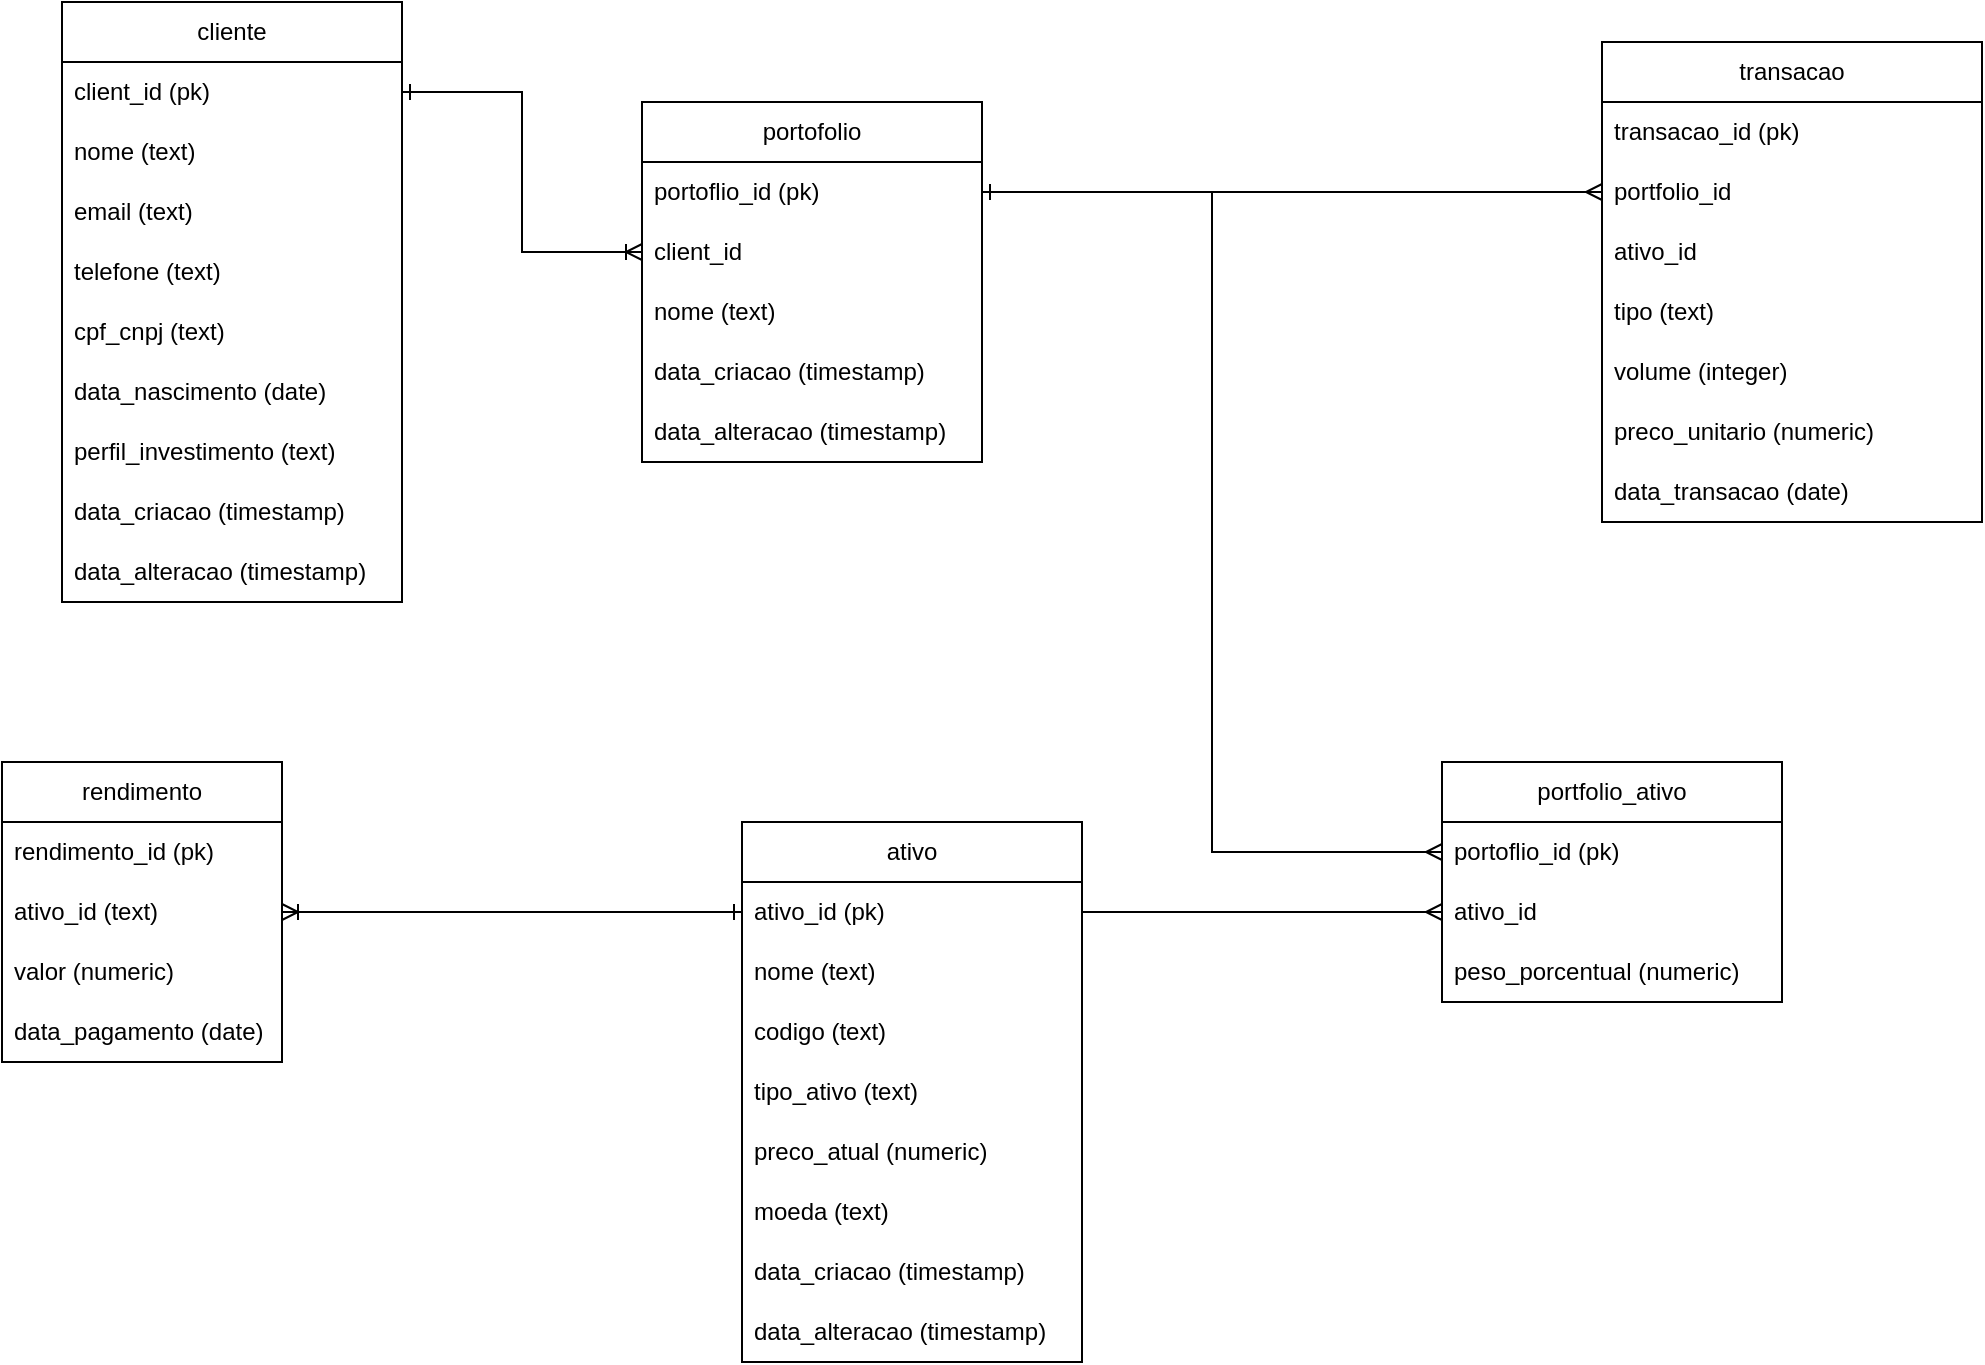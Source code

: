 <mxfile version="28.0.6" pages="4">
  <diagram name="Cenario 2" id="uk4uiT_LzMpk_ARk5PiJ">
    <mxGraphModel dx="1426" dy="777" grid="1" gridSize="10" guides="1" tooltips="1" connect="1" arrows="1" fold="1" page="1" pageScale="1" pageWidth="1169" pageHeight="827" math="0" shadow="0">
      <root>
        <mxCell id="CbLyd1rWi4z5yvEcUxCL-0" />
        <mxCell id="CbLyd1rWi4z5yvEcUxCL-1" parent="CbLyd1rWi4z5yvEcUxCL-0" />
        <mxCell id="R6aP7fGyWdEv9-0RN7Mx-10" value="cliente" style="swimlane;fontStyle=0;childLayout=stackLayout;horizontal=1;startSize=30;horizontalStack=0;resizeParent=1;resizeParentMax=0;resizeLast=0;collapsible=1;marginBottom=0;whiteSpace=wrap;html=1;" parent="CbLyd1rWi4z5yvEcUxCL-1" vertex="1">
          <mxGeometry x="80" y="30" width="170" height="300" as="geometry">
            <mxRectangle x="170" y="230" width="90" height="30" as="alternateBounds" />
          </mxGeometry>
        </mxCell>
        <mxCell id="R6aP7fGyWdEv9-0RN7Mx-11" value="client_id (pk)" style="text;strokeColor=none;fillColor=none;align=left;verticalAlign=middle;spacingLeft=4;spacingRight=4;overflow=hidden;points=[[0,0.5],[1,0.5]];portConstraint=eastwest;rotatable=0;whiteSpace=wrap;html=1;" parent="R6aP7fGyWdEv9-0RN7Mx-10" vertex="1">
          <mxGeometry y="30" width="170" height="30" as="geometry" />
        </mxCell>
        <mxCell id="R6aP7fGyWdEv9-0RN7Mx-12" value="nome (text)" style="text;strokeColor=none;fillColor=none;align=left;verticalAlign=middle;spacingLeft=4;spacingRight=4;overflow=hidden;points=[[0,0.5],[1,0.5]];portConstraint=eastwest;rotatable=0;whiteSpace=wrap;html=1;" parent="R6aP7fGyWdEv9-0RN7Mx-10" vertex="1">
          <mxGeometry y="60" width="170" height="30" as="geometry" />
        </mxCell>
        <mxCell id="R6aP7fGyWdEv9-0RN7Mx-16" value="email (text)" style="text;strokeColor=none;fillColor=none;align=left;verticalAlign=middle;spacingLeft=4;spacingRight=4;overflow=hidden;points=[[0,0.5],[1,0.5]];portConstraint=eastwest;rotatable=0;whiteSpace=wrap;html=1;" parent="R6aP7fGyWdEv9-0RN7Mx-10" vertex="1">
          <mxGeometry y="90" width="170" height="30" as="geometry" />
        </mxCell>
        <mxCell id="R6aP7fGyWdEv9-0RN7Mx-17" value="telefone (text)" style="text;strokeColor=none;fillColor=none;align=left;verticalAlign=middle;spacingLeft=4;spacingRight=4;overflow=hidden;points=[[0,0.5],[1,0.5]];portConstraint=eastwest;rotatable=0;whiteSpace=wrap;html=1;" parent="R6aP7fGyWdEv9-0RN7Mx-10" vertex="1">
          <mxGeometry y="120" width="170" height="30" as="geometry" />
        </mxCell>
        <mxCell id="R6aP7fGyWdEv9-0RN7Mx-58" value="cpf_cnpj (text)" style="text;strokeColor=none;fillColor=none;align=left;verticalAlign=middle;spacingLeft=4;spacingRight=4;overflow=hidden;points=[[0,0.5],[1,0.5]];portConstraint=eastwest;rotatable=0;whiteSpace=wrap;html=1;" parent="R6aP7fGyWdEv9-0RN7Mx-10" vertex="1">
          <mxGeometry y="150" width="170" height="30" as="geometry" />
        </mxCell>
        <mxCell id="Xie5Np_hgtSFlqNsRouF-0" value="data_nascimento (date)" style="text;strokeColor=none;fillColor=none;align=left;verticalAlign=middle;spacingLeft=4;spacingRight=4;overflow=hidden;points=[[0,0.5],[1,0.5]];portConstraint=eastwest;rotatable=0;whiteSpace=wrap;html=1;" parent="R6aP7fGyWdEv9-0RN7Mx-10" vertex="1">
          <mxGeometry y="180" width="170" height="30" as="geometry" />
        </mxCell>
        <mxCell id="Xie5Np_hgtSFlqNsRouF-1" value="perfil_investimento (text)" style="text;strokeColor=none;fillColor=none;align=left;verticalAlign=middle;spacingLeft=4;spacingRight=4;overflow=hidden;points=[[0,0.5],[1,0.5]];portConstraint=eastwest;rotatable=0;whiteSpace=wrap;html=1;" parent="R6aP7fGyWdEv9-0RN7Mx-10" vertex="1">
          <mxGeometry y="210" width="170" height="30" as="geometry" />
        </mxCell>
        <mxCell id="R6aP7fGyWdEv9-0RN7Mx-13" value="data_criacao (timestamp)" style="text;strokeColor=none;fillColor=none;align=left;verticalAlign=middle;spacingLeft=4;spacingRight=4;overflow=hidden;points=[[0,0.5],[1,0.5]];portConstraint=eastwest;rotatable=0;whiteSpace=wrap;html=1;" parent="R6aP7fGyWdEv9-0RN7Mx-10" vertex="1">
          <mxGeometry y="240" width="170" height="30" as="geometry" />
        </mxCell>
        <mxCell id="R6aP7fGyWdEv9-0RN7Mx-59" value="data_alteracao (timestamp)" style="text;strokeColor=none;fillColor=none;align=left;verticalAlign=middle;spacingLeft=4;spacingRight=4;overflow=hidden;points=[[0,0.5],[1,0.5]];portConstraint=eastwest;rotatable=0;whiteSpace=wrap;html=1;" parent="R6aP7fGyWdEv9-0RN7Mx-10" vertex="1">
          <mxGeometry y="270" width="170" height="30" as="geometry" />
        </mxCell>
        <mxCell id="R6aP7fGyWdEv9-0RN7Mx-27" value="ativo" style="swimlane;fontStyle=0;childLayout=stackLayout;horizontal=1;startSize=30;horizontalStack=0;resizeParent=1;resizeParentMax=0;resizeLast=0;collapsible=1;marginBottom=0;whiteSpace=wrap;html=1;" parent="CbLyd1rWi4z5yvEcUxCL-1" vertex="1">
          <mxGeometry x="420" y="440" width="170" height="270" as="geometry">
            <mxRectangle x="170" y="230" width="90" height="30" as="alternateBounds" />
          </mxGeometry>
        </mxCell>
        <mxCell id="R6aP7fGyWdEv9-0RN7Mx-28" value="ativo_id (pk)" style="text;strokeColor=none;fillColor=none;align=left;verticalAlign=middle;spacingLeft=4;spacingRight=4;overflow=hidden;points=[[0,0.5],[1,0.5]];portConstraint=eastwest;rotatable=0;whiteSpace=wrap;html=1;" parent="R6aP7fGyWdEv9-0RN7Mx-27" vertex="1">
          <mxGeometry y="30" width="170" height="30" as="geometry" />
        </mxCell>
        <mxCell id="R6aP7fGyWdEv9-0RN7Mx-29" value="nome (text)" style="text;strokeColor=none;fillColor=none;align=left;verticalAlign=middle;spacingLeft=4;spacingRight=4;overflow=hidden;points=[[0,0.5],[1,0.5]];portConstraint=eastwest;rotatable=0;whiteSpace=wrap;html=1;" parent="R6aP7fGyWdEv9-0RN7Mx-27" vertex="1">
          <mxGeometry y="60" width="170" height="30" as="geometry" />
        </mxCell>
        <mxCell id="Xie5Np_hgtSFlqNsRouF-2" value="codigo (text)" style="text;strokeColor=none;fillColor=none;align=left;verticalAlign=middle;spacingLeft=4;spacingRight=4;overflow=hidden;points=[[0,0.5],[1,0.5]];portConstraint=eastwest;rotatable=0;whiteSpace=wrap;html=1;" parent="R6aP7fGyWdEv9-0RN7Mx-27" vertex="1">
          <mxGeometry y="90" width="170" height="30" as="geometry" />
        </mxCell>
        <mxCell id="R6aP7fGyWdEv9-0RN7Mx-30" value="tipo_ativo (text)" style="text;strokeColor=none;fillColor=none;align=left;verticalAlign=middle;spacingLeft=4;spacingRight=4;overflow=hidden;points=[[0,0.5],[1,0.5]];portConstraint=eastwest;rotatable=0;whiteSpace=wrap;html=1;" parent="R6aP7fGyWdEv9-0RN7Mx-27" vertex="1">
          <mxGeometry y="120" width="170" height="30" as="geometry" />
        </mxCell>
        <mxCell id="R6aP7fGyWdEv9-0RN7Mx-31" value="preco_atual (numeric)" style="text;strokeColor=none;fillColor=none;align=left;verticalAlign=middle;spacingLeft=4;spacingRight=4;overflow=hidden;points=[[0,0.5],[1,0.5]];portConstraint=eastwest;rotatable=0;whiteSpace=wrap;html=1;" parent="R6aP7fGyWdEv9-0RN7Mx-27" vertex="1">
          <mxGeometry y="150" width="170" height="30" as="geometry" />
        </mxCell>
        <mxCell id="Xie5Np_hgtSFlqNsRouF-3" value="moeda (text)" style="text;strokeColor=none;fillColor=none;align=left;verticalAlign=middle;spacingLeft=4;spacingRight=4;overflow=hidden;points=[[0,0.5],[1,0.5]];portConstraint=eastwest;rotatable=0;whiteSpace=wrap;html=1;" parent="R6aP7fGyWdEv9-0RN7Mx-27" vertex="1">
          <mxGeometry y="180" width="170" height="30" as="geometry" />
        </mxCell>
        <mxCell id="R6aP7fGyWdEv9-0RN7Mx-60" value="data_criacao (timestamp)" style="text;strokeColor=none;fillColor=none;align=left;verticalAlign=middle;spacingLeft=4;spacingRight=4;overflow=hidden;points=[[0,0.5],[1,0.5]];portConstraint=eastwest;rotatable=0;whiteSpace=wrap;html=1;" parent="R6aP7fGyWdEv9-0RN7Mx-27" vertex="1">
          <mxGeometry y="210" width="170" height="30" as="geometry" />
        </mxCell>
        <mxCell id="R6aP7fGyWdEv9-0RN7Mx-61" value="data_alteracao (timestamp)" style="text;strokeColor=none;fillColor=none;align=left;verticalAlign=middle;spacingLeft=4;spacingRight=4;overflow=hidden;points=[[0,0.5],[1,0.5]];portConstraint=eastwest;rotatable=0;whiteSpace=wrap;html=1;" parent="R6aP7fGyWdEv9-0RN7Mx-27" vertex="1">
          <mxGeometry y="240" width="170" height="30" as="geometry" />
        </mxCell>
        <mxCell id="R6aP7fGyWdEv9-0RN7Mx-45" value="rendimento" style="swimlane;fontStyle=0;childLayout=stackLayout;horizontal=1;startSize=30;horizontalStack=0;resizeParent=1;resizeParentMax=0;resizeLast=0;collapsible=1;marginBottom=0;whiteSpace=wrap;html=1;" parent="CbLyd1rWi4z5yvEcUxCL-1" vertex="1">
          <mxGeometry x="50" y="410" width="140" height="150" as="geometry">
            <mxRectangle x="170" y="230" width="90" height="30" as="alternateBounds" />
          </mxGeometry>
        </mxCell>
        <mxCell id="R6aP7fGyWdEv9-0RN7Mx-46" value="rendimento_id (pk)" style="text;strokeColor=none;fillColor=none;align=left;verticalAlign=middle;spacingLeft=4;spacingRight=4;overflow=hidden;points=[[0,0.5],[1,0.5]];portConstraint=eastwest;rotatable=0;whiteSpace=wrap;html=1;" parent="R6aP7fGyWdEv9-0RN7Mx-45" vertex="1">
          <mxGeometry y="30" width="140" height="30" as="geometry" />
        </mxCell>
        <mxCell id="R6aP7fGyWdEv9-0RN7Mx-47" value="ativo_id (text)" style="text;strokeColor=none;fillColor=none;align=left;verticalAlign=middle;spacingLeft=4;spacingRight=4;overflow=hidden;points=[[0,0.5],[1,0.5]];portConstraint=eastwest;rotatable=0;whiteSpace=wrap;html=1;" parent="R6aP7fGyWdEv9-0RN7Mx-45" vertex="1">
          <mxGeometry y="60" width="140" height="30" as="geometry" />
        </mxCell>
        <mxCell id="R6aP7fGyWdEv9-0RN7Mx-48" value="valor (numeric)" style="text;strokeColor=none;fillColor=none;align=left;verticalAlign=middle;spacingLeft=4;spacingRight=4;overflow=hidden;points=[[0,0.5],[1,0.5]];portConstraint=eastwest;rotatable=0;whiteSpace=wrap;html=1;" parent="R6aP7fGyWdEv9-0RN7Mx-45" vertex="1">
          <mxGeometry y="90" width="140" height="30" as="geometry" />
        </mxCell>
        <mxCell id="R6aP7fGyWdEv9-0RN7Mx-65" value="data_pagamento (date)" style="text;strokeColor=none;fillColor=none;align=left;verticalAlign=middle;spacingLeft=4;spacingRight=4;overflow=hidden;points=[[0,0.5],[1,0.5]];portConstraint=eastwest;rotatable=0;whiteSpace=wrap;html=1;" parent="R6aP7fGyWdEv9-0RN7Mx-45" vertex="1">
          <mxGeometry y="120" width="140" height="30" as="geometry" />
        </mxCell>
        <mxCell id="R6aP7fGyWdEv9-0RN7Mx-66" value="portofolio" style="swimlane;fontStyle=0;childLayout=stackLayout;horizontal=1;startSize=30;horizontalStack=0;resizeParent=1;resizeParentMax=0;resizeLast=0;collapsible=1;marginBottom=0;whiteSpace=wrap;html=1;" parent="CbLyd1rWi4z5yvEcUxCL-1" vertex="1">
          <mxGeometry x="370" y="80" width="170" height="180" as="geometry">
            <mxRectangle x="170" y="230" width="90" height="30" as="alternateBounds" />
          </mxGeometry>
        </mxCell>
        <mxCell id="R6aP7fGyWdEv9-0RN7Mx-67" value="portoflio_id (pk)" style="text;strokeColor=none;fillColor=none;align=left;verticalAlign=middle;spacingLeft=4;spacingRight=4;overflow=hidden;points=[[0,0.5],[1,0.5]];portConstraint=eastwest;rotatable=0;whiteSpace=wrap;html=1;" parent="R6aP7fGyWdEv9-0RN7Mx-66" vertex="1">
          <mxGeometry y="30" width="170" height="30" as="geometry" />
        </mxCell>
        <mxCell id="R6aP7fGyWdEv9-0RN7Mx-68" value="client_id" style="text;strokeColor=none;fillColor=none;align=left;verticalAlign=middle;spacingLeft=4;spacingRight=4;overflow=hidden;points=[[0,0.5],[1,0.5]];portConstraint=eastwest;rotatable=0;whiteSpace=wrap;html=1;" parent="R6aP7fGyWdEv9-0RN7Mx-66" vertex="1">
          <mxGeometry y="60" width="170" height="30" as="geometry" />
        </mxCell>
        <mxCell id="R6aP7fGyWdEv9-0RN7Mx-69" value="nome (text)" style="text;strokeColor=none;fillColor=none;align=left;verticalAlign=middle;spacingLeft=4;spacingRight=4;overflow=hidden;points=[[0,0.5],[1,0.5]];portConstraint=eastwest;rotatable=0;whiteSpace=wrap;html=1;" parent="R6aP7fGyWdEv9-0RN7Mx-66" vertex="1">
          <mxGeometry y="90" width="170" height="30" as="geometry" />
        </mxCell>
        <mxCell id="R6aP7fGyWdEv9-0RN7Mx-71" value="data_criacao (timestamp)" style="text;strokeColor=none;fillColor=none;align=left;verticalAlign=middle;spacingLeft=4;spacingRight=4;overflow=hidden;points=[[0,0.5],[1,0.5]];portConstraint=eastwest;rotatable=0;whiteSpace=wrap;html=1;" parent="R6aP7fGyWdEv9-0RN7Mx-66" vertex="1">
          <mxGeometry y="120" width="170" height="30" as="geometry" />
        </mxCell>
        <mxCell id="Xie5Np_hgtSFlqNsRouF-4" value="data_alteracao (timestamp)" style="text;strokeColor=none;fillColor=none;align=left;verticalAlign=middle;spacingLeft=4;spacingRight=4;overflow=hidden;points=[[0,0.5],[1,0.5]];portConstraint=eastwest;rotatable=0;whiteSpace=wrap;html=1;" parent="R6aP7fGyWdEv9-0RN7Mx-66" vertex="1">
          <mxGeometry y="150" width="170" height="30" as="geometry" />
        </mxCell>
        <mxCell id="Xie5Np_hgtSFlqNsRouF-8" value="transacao" style="swimlane;fontStyle=0;childLayout=stackLayout;horizontal=1;startSize=30;horizontalStack=0;resizeParent=1;resizeParentMax=0;resizeLast=0;collapsible=1;marginBottom=0;whiteSpace=wrap;html=1;" parent="CbLyd1rWi4z5yvEcUxCL-1" vertex="1">
          <mxGeometry x="850" y="50" width="190" height="240" as="geometry">
            <mxRectangle x="170" y="230" width="90" height="30" as="alternateBounds" />
          </mxGeometry>
        </mxCell>
        <mxCell id="Xie5Np_hgtSFlqNsRouF-9" value="transacao_id (pk)" style="text;strokeColor=none;fillColor=none;align=left;verticalAlign=middle;spacingLeft=4;spacingRight=4;overflow=hidden;points=[[0,0.5],[1,0.5]];portConstraint=eastwest;rotatable=0;whiteSpace=wrap;html=1;" parent="Xie5Np_hgtSFlqNsRouF-8" vertex="1">
          <mxGeometry y="30" width="190" height="30" as="geometry" />
        </mxCell>
        <mxCell id="Xie5Np_hgtSFlqNsRouF-10" value="portfolio_id" style="text;strokeColor=none;fillColor=none;align=left;verticalAlign=middle;spacingLeft=4;spacingRight=4;overflow=hidden;points=[[0,0.5],[1,0.5]];portConstraint=eastwest;rotatable=0;whiteSpace=wrap;html=1;" parent="Xie5Np_hgtSFlqNsRouF-8" vertex="1">
          <mxGeometry y="60" width="190" height="30" as="geometry" />
        </mxCell>
        <mxCell id="Xie5Np_hgtSFlqNsRouF-11" value="ativo_id" style="text;strokeColor=none;fillColor=none;align=left;verticalAlign=middle;spacingLeft=4;spacingRight=4;overflow=hidden;points=[[0,0.5],[1,0.5]];portConstraint=eastwest;rotatable=0;whiteSpace=wrap;html=1;" parent="Xie5Np_hgtSFlqNsRouF-8" vertex="1">
          <mxGeometry y="90" width="190" height="30" as="geometry" />
        </mxCell>
        <mxCell id="Xie5Np_hgtSFlqNsRouF-16" value="tipo (text)" style="text;strokeColor=none;fillColor=none;align=left;verticalAlign=middle;spacingLeft=4;spacingRight=4;overflow=hidden;points=[[0,0.5],[1,0.5]];portConstraint=eastwest;rotatable=0;whiteSpace=wrap;html=1;" parent="Xie5Np_hgtSFlqNsRouF-8" vertex="1">
          <mxGeometry y="120" width="190" height="30" as="geometry" />
        </mxCell>
        <mxCell id="Xie5Np_hgtSFlqNsRouF-17" value="volume (integer)" style="text;strokeColor=none;fillColor=none;align=left;verticalAlign=middle;spacingLeft=4;spacingRight=4;overflow=hidden;points=[[0,0.5],[1,0.5]];portConstraint=eastwest;rotatable=0;whiteSpace=wrap;html=1;" parent="Xie5Np_hgtSFlqNsRouF-8" vertex="1">
          <mxGeometry y="150" width="190" height="30" as="geometry" />
        </mxCell>
        <mxCell id="Xie5Np_hgtSFlqNsRouF-12" value="preco_unitario (numeric)" style="text;strokeColor=none;fillColor=none;align=left;verticalAlign=middle;spacingLeft=4;spacingRight=4;overflow=hidden;points=[[0,0.5],[1,0.5]];portConstraint=eastwest;rotatable=0;whiteSpace=wrap;html=1;" parent="Xie5Np_hgtSFlqNsRouF-8" vertex="1">
          <mxGeometry y="180" width="190" height="30" as="geometry" />
        </mxCell>
        <mxCell id="Xie5Np_hgtSFlqNsRouF-18" value="data_transacao (date)" style="text;strokeColor=none;fillColor=none;align=left;verticalAlign=middle;spacingLeft=4;spacingRight=4;overflow=hidden;points=[[0,0.5],[1,0.5]];portConstraint=eastwest;rotatable=0;whiteSpace=wrap;html=1;" parent="Xie5Np_hgtSFlqNsRouF-8" vertex="1">
          <mxGeometry y="210" width="190" height="30" as="geometry" />
        </mxCell>
        <mxCell id="Xie5Np_hgtSFlqNsRouF-15" style="edgeStyle=orthogonalEdgeStyle;rounded=0;orthogonalLoop=1;jettySize=auto;html=1;entryX=1;entryY=0.5;entryDx=0;entryDy=0;endArrow=ERoneToMany;endFill=0;startArrow=ERone;startFill=0;" parent="CbLyd1rWi4z5yvEcUxCL-1" source="R6aP7fGyWdEv9-0RN7Mx-28" target="R6aP7fGyWdEv9-0RN7Mx-47" edge="1">
          <mxGeometry relative="1" as="geometry" />
        </mxCell>
        <mxCell id="Xie5Np_hgtSFlqNsRouF-19" value="portfolio_ativo" style="swimlane;fontStyle=0;childLayout=stackLayout;horizontal=1;startSize=30;horizontalStack=0;resizeParent=1;resizeParentMax=0;resizeLast=0;collapsible=1;marginBottom=0;whiteSpace=wrap;html=1;" parent="CbLyd1rWi4z5yvEcUxCL-1" vertex="1">
          <mxGeometry x="770" y="410" width="170" height="120" as="geometry">
            <mxRectangle x="170" y="230" width="90" height="30" as="alternateBounds" />
          </mxGeometry>
        </mxCell>
        <mxCell id="Xie5Np_hgtSFlqNsRouF-20" value="portoflio_id (pk)" style="text;strokeColor=none;fillColor=none;align=left;verticalAlign=middle;spacingLeft=4;spacingRight=4;overflow=hidden;points=[[0,0.5],[1,0.5]];portConstraint=eastwest;rotatable=0;whiteSpace=wrap;html=1;" parent="Xie5Np_hgtSFlqNsRouF-19" vertex="1">
          <mxGeometry y="30" width="170" height="30" as="geometry" />
        </mxCell>
        <mxCell id="Xie5Np_hgtSFlqNsRouF-21" value="ativo_id" style="text;strokeColor=none;fillColor=none;align=left;verticalAlign=middle;spacingLeft=4;spacingRight=4;overflow=hidden;points=[[0,0.5],[1,0.5]];portConstraint=eastwest;rotatable=0;whiteSpace=wrap;html=1;" parent="Xie5Np_hgtSFlqNsRouF-19" vertex="1">
          <mxGeometry y="60" width="170" height="30" as="geometry" />
        </mxCell>
        <mxCell id="Xie5Np_hgtSFlqNsRouF-22" value="peso_porcentual (numeric)" style="text;strokeColor=none;fillColor=none;align=left;verticalAlign=middle;spacingLeft=4;spacingRight=4;overflow=hidden;points=[[0,0.5],[1,0.5]];portConstraint=eastwest;rotatable=0;whiteSpace=wrap;html=1;" parent="Xie5Np_hgtSFlqNsRouF-19" vertex="1">
          <mxGeometry y="90" width="170" height="30" as="geometry" />
        </mxCell>
        <mxCell id="Xie5Np_hgtSFlqNsRouF-25" style="edgeStyle=orthogonalEdgeStyle;rounded=0;orthogonalLoop=1;jettySize=auto;html=1;endArrow=ERmany;endFill=0;" parent="CbLyd1rWi4z5yvEcUxCL-1" source="R6aP7fGyWdEv9-0RN7Mx-67" target="Xie5Np_hgtSFlqNsRouF-10" edge="1">
          <mxGeometry relative="1" as="geometry" />
        </mxCell>
        <mxCell id="Xie5Np_hgtSFlqNsRouF-26" style="edgeStyle=orthogonalEdgeStyle;rounded=0;orthogonalLoop=1;jettySize=auto;html=1;entryX=0;entryY=0.5;entryDx=0;entryDy=0;startArrow=ERone;startFill=0;endArrow=ERmany;endFill=0;" parent="CbLyd1rWi4z5yvEcUxCL-1" source="R6aP7fGyWdEv9-0RN7Mx-67" target="Xie5Np_hgtSFlqNsRouF-20" edge="1">
          <mxGeometry relative="1" as="geometry" />
        </mxCell>
        <mxCell id="Xie5Np_hgtSFlqNsRouF-28" style="edgeStyle=orthogonalEdgeStyle;rounded=0;orthogonalLoop=1;jettySize=auto;html=1;entryX=0;entryY=0.5;entryDx=0;entryDy=0;startArrow=baseDash;startFill=0;endArrow=ERmany;endFill=0;" parent="CbLyd1rWi4z5yvEcUxCL-1" source="R6aP7fGyWdEv9-0RN7Mx-28" target="Xie5Np_hgtSFlqNsRouF-21" edge="1">
          <mxGeometry relative="1" as="geometry" />
        </mxCell>
        <mxCell id="BNMWMXsvRrBKgG0_NVC1-0" style="edgeStyle=orthogonalEdgeStyle;rounded=0;orthogonalLoop=1;jettySize=auto;html=1;exitX=1;exitY=0.5;exitDx=0;exitDy=0;entryX=0;entryY=0.5;entryDx=0;entryDy=0;endArrow=ERoneToMany;endFill=0;startArrow=ERone;startFill=0;" edge="1" parent="CbLyd1rWi4z5yvEcUxCL-1" source="R6aP7fGyWdEv9-0RN7Mx-11" target="R6aP7fGyWdEv9-0RN7Mx-68">
          <mxGeometry relative="1" as="geometry" />
        </mxCell>
      </root>
    </mxGraphModel>
  </diagram>
  <diagram name="Cenario 3" id="fU1dMyKlU-1e834-uAyG">
    <mxGraphModel dx="1042" dy="562" grid="1" gridSize="10" guides="1" tooltips="1" connect="1" arrows="1" fold="1" page="1" pageScale="1" pageWidth="1169" pageHeight="827" math="0" shadow="0">
      <root>
        <mxCell id="sUtl3VvWh84pC0xw89lq-0" />
        <mxCell id="sUtl3VvWh84pC0xw89lq-1" parent="sUtl3VvWh84pC0xw89lq-0" />
        <mxCell id="sUtl3VvWh84pC0xw89lq-2" value="dim_produtos" style="swimlane;fontStyle=0;childLayout=stackLayout;horizontal=1;startSize=30;horizontalStack=0;resizeParent=1;resizeParentMax=0;resizeLast=0;collapsible=1;marginBottom=0;whiteSpace=wrap;html=1;" parent="sUtl3VvWh84pC0xw89lq-1" vertex="1">
          <mxGeometry x="80" y="30" width="170" height="240" as="geometry">
            <mxRectangle x="170" y="230" width="90" height="30" as="alternateBounds" />
          </mxGeometry>
        </mxCell>
        <mxCell id="sUtl3VvWh84pC0xw89lq-3" value="id_produto (pk)" style="text;strokeColor=none;fillColor=none;align=left;verticalAlign=middle;spacingLeft=4;spacingRight=4;overflow=hidden;points=[[0,0.5],[1,0.5]];portConstraint=eastwest;rotatable=0;whiteSpace=wrap;html=1;" parent="sUtl3VvWh84pC0xw89lq-2" vertex="1">
          <mxGeometry y="30" width="170" height="30" as="geometry" />
        </mxCell>
        <mxCell id="sUtl3VvWh84pC0xw89lq-4" value="nome (text)" style="text;strokeColor=none;fillColor=none;align=left;verticalAlign=middle;spacingLeft=4;spacingRight=4;overflow=hidden;points=[[0,0.5],[1,0.5]];portConstraint=eastwest;rotatable=0;whiteSpace=wrap;html=1;" parent="sUtl3VvWh84pC0xw89lq-2" vertex="1">
          <mxGeometry y="60" width="170" height="30" as="geometry" />
        </mxCell>
        <mxCell id="sUtl3VvWh84pC0xw89lq-5" value="categoria (text)" style="text;strokeColor=none;fillColor=none;align=left;verticalAlign=middle;spacingLeft=4;spacingRight=4;overflow=hidden;points=[[0,0.5],[1,0.5]];portConstraint=eastwest;rotatable=0;whiteSpace=wrap;html=1;" parent="sUtl3VvWh84pC0xw89lq-2" vertex="1">
          <mxGeometry y="90" width="170" height="30" as="geometry" />
        </mxCell>
        <mxCell id="sUtl3VvWh84pC0xw89lq-6" value="preco_unitario (numeric)" style="text;strokeColor=none;fillColor=none;align=left;verticalAlign=middle;spacingLeft=4;spacingRight=4;overflow=hidden;points=[[0,0.5],[1,0.5]];portConstraint=eastwest;rotatable=0;whiteSpace=wrap;html=1;" parent="sUtl3VvWh84pC0xw89lq-2" vertex="1">
          <mxGeometry y="120" width="170" height="30" as="geometry" />
        </mxCell>
        <mxCell id="sUtl3VvWh84pC0xw89lq-7" value="estoque (integer)" style="text;strokeColor=none;fillColor=none;align=left;verticalAlign=middle;spacingLeft=4;spacingRight=4;overflow=hidden;points=[[0,0.5],[1,0.5]];portConstraint=eastwest;rotatable=0;whiteSpace=wrap;html=1;" parent="sUtl3VvWh84pC0xw89lq-2" vertex="1">
          <mxGeometry y="150" width="170" height="30" as="geometry" />
        </mxCell>
        <mxCell id="sUtl3VvWh84pC0xw89lq-8" value="data_criacao (timestamp)" style="text;strokeColor=none;fillColor=none;align=left;verticalAlign=middle;spacingLeft=4;spacingRight=4;overflow=hidden;points=[[0,0.5],[1,0.5]];portConstraint=eastwest;rotatable=0;whiteSpace=wrap;html=1;" parent="sUtl3VvWh84pC0xw89lq-2" vertex="1">
          <mxGeometry y="180" width="170" height="30" as="geometry" />
        </mxCell>
        <mxCell id="sUtl3VvWh84pC0xw89lq-9" value="data_alteracao (timestamp)" style="text;strokeColor=none;fillColor=none;align=left;verticalAlign=middle;spacingLeft=4;spacingRight=4;overflow=hidden;points=[[0,0.5],[1,0.5]];portConstraint=eastwest;rotatable=0;whiteSpace=wrap;html=1;" parent="sUtl3VvWh84pC0xw89lq-2" vertex="1">
          <mxGeometry y="210" width="170" height="30" as="geometry" />
        </mxCell>
        <mxCell id="sUtl3VvWh84pC0xw89lq-10" value="fact_vendas" style="swimlane;fontStyle=0;childLayout=stackLayout;horizontal=1;startSize=30;horizontalStack=0;resizeParent=1;resizeParentMax=0;resizeLast=0;collapsible=1;marginBottom=0;whiteSpace=wrap;html=1;" parent="sUtl3VvWh84pC0xw89lq-1" vertex="1">
          <mxGeometry x="470" y="110" width="140" height="270" as="geometry">
            <mxRectangle x="170" y="230" width="90" height="30" as="alternateBounds" />
          </mxGeometry>
        </mxCell>
        <mxCell id="sUtl3VvWh84pC0xw89lq-11" value="id_venda (pk)" style="text;strokeColor=none;fillColor=none;align=left;verticalAlign=middle;spacingLeft=4;spacingRight=4;overflow=hidden;points=[[0,0.5],[1,0.5]];portConstraint=eastwest;rotatable=0;whiteSpace=wrap;html=1;" parent="sUtl3VvWh84pC0xw89lq-10" vertex="1">
          <mxGeometry y="30" width="140" height="30" as="geometry" />
        </mxCell>
        <mxCell id="sUtl3VvWh84pC0xw89lq-12" value="id_produto (fk)" style="text;strokeColor=none;fillColor=none;align=left;verticalAlign=middle;spacingLeft=4;spacingRight=4;overflow=hidden;points=[[0,0.5],[1,0.5]];portConstraint=eastwest;rotatable=0;whiteSpace=wrap;html=1;" parent="sUtl3VvWh84pC0xw89lq-10" vertex="1">
          <mxGeometry y="60" width="140" height="30" as="geometry" />
        </mxCell>
        <mxCell id="sUtl3VvWh84pC0xw89lq-13" value="id_cliente (fk)" style="text;strokeColor=none;fillColor=none;align=left;verticalAlign=middle;spacingLeft=4;spacingRight=4;overflow=hidden;points=[[0,0.5],[1,0.5]];portConstraint=eastwest;rotatable=0;whiteSpace=wrap;html=1;" parent="sUtl3VvWh84pC0xw89lq-10" vertex="1">
          <mxGeometry y="90" width="140" height="30" as="geometry" />
        </mxCell>
        <mxCell id="sUtl3VvWh84pC0xw89lq-14" value="id_funcionario (fk)" style="text;strokeColor=none;fillColor=none;align=left;verticalAlign=middle;spacingLeft=4;spacingRight=4;overflow=hidden;points=[[0,0.5],[1,0.5]];portConstraint=eastwest;rotatable=0;whiteSpace=wrap;html=1;" parent="sUtl3VvWh84pC0xw89lq-10" vertex="1">
          <mxGeometry y="120" width="140" height="30" as="geometry" />
        </mxCell>
        <mxCell id="sUtl3VvWh84pC0xw89lq-15" value="data_id (fk)" style="text;strokeColor=none;fillColor=none;align=left;verticalAlign=middle;spacingLeft=4;spacingRight=4;overflow=hidden;points=[[0,0.5],[1,0.5]];portConstraint=eastwest;rotatable=0;whiteSpace=wrap;html=1;" parent="sUtl3VvWh84pC0xw89lq-10" vertex="1">
          <mxGeometry y="150" width="140" height="30" as="geometry" />
        </mxCell>
        <mxCell id="sUtl3VvWh84pC0xw89lq-16" value="id_loja (fk)" style="text;strokeColor=none;fillColor=none;align=left;verticalAlign=middle;spacingLeft=4;spacingRight=4;overflow=hidden;points=[[0,0.5],[1,0.5]];portConstraint=eastwest;rotatable=0;whiteSpace=wrap;html=1;" parent="sUtl3VvWh84pC0xw89lq-10" vertex="1">
          <mxGeometry y="180" width="140" height="30" as="geometry" />
        </mxCell>
        <mxCell id="sUtl3VvWh84pC0xw89lq-17" value="quantidade (int)" style="text;strokeColor=none;fillColor=none;align=left;verticalAlign=middle;spacingLeft=4;spacingRight=4;overflow=hidden;points=[[0,0.5],[1,0.5]];portConstraint=eastwest;rotatable=0;whiteSpace=wrap;html=1;" parent="sUtl3VvWh84pC0xw89lq-10" vertex="1">
          <mxGeometry y="210" width="140" height="30" as="geometry" />
        </mxCell>
        <mxCell id="sUtl3VvWh84pC0xw89lq-18" value="valor_total (numeric)" style="text;strokeColor=none;fillColor=none;align=left;verticalAlign=middle;spacingLeft=4;spacingRight=4;overflow=hidden;points=[[0,0.5],[1,0.5]];portConstraint=eastwest;rotatable=0;whiteSpace=wrap;html=1;" parent="sUtl3VvWh84pC0xw89lq-10" vertex="1">
          <mxGeometry y="240" width="140" height="30" as="geometry" />
        </mxCell>
        <mxCell id="sUtl3VvWh84pC0xw89lq-19" value="dim_clientes" style="swimlane;fontStyle=0;childLayout=stackLayout;horizontal=1;startSize=30;horizontalStack=0;resizeParent=1;resizeParentMax=0;resizeLast=0;collapsible=1;marginBottom=0;whiteSpace=wrap;html=1;" parent="sUtl3VvWh84pC0xw89lq-1" vertex="1">
          <mxGeometry x="90" y="320" width="140" height="210" as="geometry">
            <mxRectangle x="170" y="230" width="90" height="30" as="alternateBounds" />
          </mxGeometry>
        </mxCell>
        <mxCell id="sUtl3VvWh84pC0xw89lq-20" value="id_cliente (pk)" style="text;strokeColor=none;fillColor=none;align=left;verticalAlign=middle;spacingLeft=4;spacingRight=4;overflow=hidden;points=[[0,0.5],[1,0.5]];portConstraint=eastwest;rotatable=0;whiteSpace=wrap;html=1;" parent="sUtl3VvWh84pC0xw89lq-19" vertex="1">
          <mxGeometry y="30" width="140" height="30" as="geometry" />
        </mxCell>
        <mxCell id="sUtl3VvWh84pC0xw89lq-21" value="nome (text)" style="text;strokeColor=none;fillColor=none;align=left;verticalAlign=middle;spacingLeft=4;spacingRight=4;overflow=hidden;points=[[0,0.5],[1,0.5]];portConstraint=eastwest;rotatable=0;whiteSpace=wrap;html=1;" parent="sUtl3VvWh84pC0xw89lq-19" vertex="1">
          <mxGeometry y="60" width="140" height="30" as="geometry" />
        </mxCell>
        <mxCell id="sUtl3VvWh84pC0xw89lq-22" value="email (text)" style="text;strokeColor=none;fillColor=none;align=left;verticalAlign=middle;spacingLeft=4;spacingRight=4;overflow=hidden;points=[[0,0.5],[1,0.5]];portConstraint=eastwest;rotatable=0;whiteSpace=wrap;html=1;" parent="sUtl3VvWh84pC0xw89lq-19" vertex="1">
          <mxGeometry y="90" width="140" height="30" as="geometry" />
        </mxCell>
        <mxCell id="sUtl3VvWh84pC0xw89lq-23" value="telefone (text)" style="text;strokeColor=none;fillColor=none;align=left;verticalAlign=middle;spacingLeft=4;spacingRight=4;overflow=hidden;points=[[0,0.5],[1,0.5]];portConstraint=eastwest;rotatable=0;whiteSpace=wrap;html=1;" parent="sUtl3VvWh84pC0xw89lq-19" vertex="1">
          <mxGeometry y="120" width="140" height="30" as="geometry" />
        </mxCell>
        <mxCell id="sUtl3VvWh84pC0xw89lq-24" value="data_criacao (timestamp)" style="text;strokeColor=none;fillColor=none;align=left;verticalAlign=middle;spacingLeft=4;spacingRight=4;overflow=hidden;points=[[0,0.5],[1,0.5]];portConstraint=eastwest;rotatable=0;whiteSpace=wrap;html=1;" parent="sUtl3VvWh84pC0xw89lq-19" vertex="1">
          <mxGeometry y="150" width="140" height="30" as="geometry" />
        </mxCell>
        <mxCell id="sUtl3VvWh84pC0xw89lq-25" value="data_alteracao (timestamp)" style="text;strokeColor=none;fillColor=none;align=left;verticalAlign=middle;spacingLeft=4;spacingRight=4;overflow=hidden;points=[[0,0.5],[1,0.5]];portConstraint=eastwest;rotatable=0;whiteSpace=wrap;html=1;" parent="sUtl3VvWh84pC0xw89lq-19" vertex="1">
          <mxGeometry y="180" width="140" height="30" as="geometry" />
        </mxCell>
        <mxCell id="sUtl3VvWh84pC0xw89lq-26" value="dim_funcionarios" style="swimlane;fontStyle=0;childLayout=stackLayout;horizontal=1;startSize=30;horizontalStack=0;resizeParent=1;resizeParentMax=0;resizeLast=0;collapsible=1;marginBottom=0;whiteSpace=wrap;html=1;" parent="sUtl3VvWh84pC0xw89lq-1" vertex="1">
          <mxGeometry x="920" y="120" width="160" height="210" as="geometry">
            <mxRectangle x="170" y="230" width="90" height="30" as="alternateBounds" />
          </mxGeometry>
        </mxCell>
        <mxCell id="sUtl3VvWh84pC0xw89lq-27" value="id_funcionario (pk)" style="text;strokeColor=none;fillColor=none;align=left;verticalAlign=middle;spacingLeft=4;spacingRight=4;overflow=hidden;points=[[0,0.5],[1,0.5]];portConstraint=eastwest;rotatable=0;whiteSpace=wrap;html=1;" parent="sUtl3VvWh84pC0xw89lq-26" vertex="1">
          <mxGeometry y="30" width="160" height="30" as="geometry" />
        </mxCell>
        <mxCell id="sUtl3VvWh84pC0xw89lq-28" value="nome (text)" style="text;strokeColor=none;fillColor=none;align=left;verticalAlign=middle;spacingLeft=4;spacingRight=4;overflow=hidden;points=[[0,0.5],[1,0.5]];portConstraint=eastwest;rotatable=0;whiteSpace=wrap;html=1;" parent="sUtl3VvWh84pC0xw89lq-26" vertex="1">
          <mxGeometry y="60" width="160" height="30" as="geometry" />
        </mxCell>
        <mxCell id="sUtl3VvWh84pC0xw89lq-29" value="cargo (text)" style="text;strokeColor=none;fillColor=none;align=left;verticalAlign=middle;spacingLeft=4;spacingRight=4;overflow=hidden;points=[[0,0.5],[1,0.5]];portConstraint=eastwest;rotatable=0;whiteSpace=wrap;html=1;" parent="sUtl3VvWh84pC0xw89lq-26" vertex="1">
          <mxGeometry y="90" width="160" height="30" as="geometry" />
        </mxCell>
        <mxCell id="sUtl3VvWh84pC0xw89lq-30" value="id_loja (fk)" style="text;strokeColor=none;fillColor=none;align=left;verticalAlign=middle;spacingLeft=4;spacingRight=4;overflow=hidden;points=[[0,0.5],[1,0.5]];portConstraint=eastwest;rotatable=0;whiteSpace=wrap;html=1;" parent="sUtl3VvWh84pC0xw89lq-26" vertex="1">
          <mxGeometry y="120" width="160" height="30" as="geometry" />
        </mxCell>
        <mxCell id="sUtl3VvWh84pC0xw89lq-31" value="data_criacao (timestamp)" style="text;strokeColor=none;fillColor=none;align=left;verticalAlign=middle;spacingLeft=4;spacingRight=4;overflow=hidden;points=[[0,0.5],[1,0.5]];portConstraint=eastwest;rotatable=0;whiteSpace=wrap;html=1;" parent="sUtl3VvWh84pC0xw89lq-26" vertex="1">
          <mxGeometry y="150" width="160" height="30" as="geometry" />
        </mxCell>
        <mxCell id="sUtl3VvWh84pC0xw89lq-32" value="data_alteracao (timestamp)" style="text;strokeColor=none;fillColor=none;align=left;verticalAlign=middle;spacingLeft=4;spacingRight=4;overflow=hidden;points=[[0,0.5],[1,0.5]];portConstraint=eastwest;rotatable=0;whiteSpace=wrap;html=1;" parent="sUtl3VvWh84pC0xw89lq-26" vertex="1">
          <mxGeometry y="180" width="160" height="30" as="geometry" />
        </mxCell>
        <mxCell id="sUtl3VvWh84pC0xw89lq-33" value="dim_lojas" style="swimlane;fontStyle=0;childLayout=stackLayout;horizontal=1;startSize=30;horizontalStack=0;resizeParent=1;resizeParentMax=0;resizeLast=0;collapsible=1;marginBottom=0;whiteSpace=wrap;html=1;" parent="sUtl3VvWh84pC0xw89lq-1" vertex="1">
          <mxGeometry x="570" y="570" width="160" height="210" as="geometry">
            <mxRectangle x="170" y="230" width="90" height="30" as="alternateBounds" />
          </mxGeometry>
        </mxCell>
        <mxCell id="sUtl3VvWh84pC0xw89lq-34" value="id_loja (pk)" style="text;strokeColor=none;fillColor=none;align=left;verticalAlign=middle;spacingLeft=4;spacingRight=4;overflow=hidden;points=[[0,0.5],[1,0.5]];portConstraint=eastwest;rotatable=0;whiteSpace=wrap;html=1;" parent="sUtl3VvWh84pC0xw89lq-33" vertex="1">
          <mxGeometry y="30" width="160" height="30" as="geometry" />
        </mxCell>
        <mxCell id="sUtl3VvWh84pC0xw89lq-35" value="nome (text)" style="text;strokeColor=none;fillColor=none;align=left;verticalAlign=middle;spacingLeft=4;spacingRight=4;overflow=hidden;points=[[0,0.5],[1,0.5]];portConstraint=eastwest;rotatable=0;whiteSpace=wrap;html=1;" parent="sUtl3VvWh84pC0xw89lq-33" vertex="1">
          <mxGeometry y="60" width="160" height="30" as="geometry" />
        </mxCell>
        <mxCell id="sUtl3VvWh84pC0xw89lq-36" value="localizacao (text)" style="text;strokeColor=none;fillColor=none;align=left;verticalAlign=middle;spacingLeft=4;spacingRight=4;overflow=hidden;points=[[0,0.5],[1,0.5]];portConstraint=eastwest;rotatable=0;whiteSpace=wrap;html=1;" parent="sUtl3VvWh84pC0xw89lq-33" vertex="1">
          <mxGeometry y="90" width="160" height="30" as="geometry" />
        </mxCell>
        <mxCell id="sUtl3VvWh84pC0xw89lq-37" value="gerente (text)" style="text;strokeColor=none;fillColor=none;align=left;verticalAlign=middle;spacingLeft=4;spacingRight=4;overflow=hidden;points=[[0,0.5],[1,0.5]];portConstraint=eastwest;rotatable=0;whiteSpace=wrap;html=1;" parent="sUtl3VvWh84pC0xw89lq-33" vertex="1">
          <mxGeometry y="120" width="160" height="30" as="geometry" />
        </mxCell>
        <mxCell id="sUtl3VvWh84pC0xw89lq-38" value="data_criacao (timestamp)" style="text;strokeColor=none;fillColor=none;align=left;verticalAlign=middle;spacingLeft=4;spacingRight=4;overflow=hidden;points=[[0,0.5],[1,0.5]];portConstraint=eastwest;rotatable=0;whiteSpace=wrap;html=1;" parent="sUtl3VvWh84pC0xw89lq-33" vertex="1">
          <mxGeometry y="150" width="160" height="30" as="geometry" />
        </mxCell>
        <mxCell id="sUtl3VvWh84pC0xw89lq-39" value="data_alteracao (timestamp)" style="text;strokeColor=none;fillColor=none;align=left;verticalAlign=middle;spacingLeft=4;spacingRight=4;overflow=hidden;points=[[0,0.5],[1,0.5]];portConstraint=eastwest;rotatable=0;whiteSpace=wrap;html=1;" parent="sUtl3VvWh84pC0xw89lq-33" vertex="1">
          <mxGeometry y="180" width="160" height="30" as="geometry" />
        </mxCell>
        <mxCell id="sUtl3VvWh84pC0xw89lq-40" style="edgeStyle=orthogonalEdgeStyle;rounded=0;orthogonalLoop=1;jettySize=auto;html=1;entryX=0;entryY=0.5;entryDx=0;entryDy=0;endArrow=ERone;endFill=0;startArrow=ERmany;startFill=0;" parent="sUtl3VvWh84pC0xw89lq-1" source="sUtl3VvWh84pC0xw89lq-14" target="sUtl3VvWh84pC0xw89lq-27" edge="1">
          <mxGeometry relative="1" as="geometry" />
        </mxCell>
        <mxCell id="sUtl3VvWh84pC0xw89lq-41" style="edgeStyle=orthogonalEdgeStyle;rounded=0;orthogonalLoop=1;jettySize=auto;html=1;entryX=1;entryY=0.5;entryDx=0;entryDy=0;endArrow=baseDash;endFill=0;startArrow=ERmany;startFill=0;" parent="sUtl3VvWh84pC0xw89lq-1" source="sUtl3VvWh84pC0xw89lq-16" target="sUtl3VvWh84pC0xw89lq-34" edge="1">
          <mxGeometry relative="1" as="geometry" />
        </mxCell>
        <mxCell id="sUtl3VvWh84pC0xw89lq-42" style="edgeStyle=orthogonalEdgeStyle;rounded=0;orthogonalLoop=1;jettySize=auto;html=1;entryX=0;entryY=0.5;entryDx=0;entryDy=0;endArrow=ERmany;endFill=0;startArrow=ERone;startFill=0;" parent="sUtl3VvWh84pC0xw89lq-1" source="sUtl3VvWh84pC0xw89lq-34" target="sUtl3VvWh84pC0xw89lq-30" edge="1">
          <mxGeometry relative="1" as="geometry" />
        </mxCell>
        <mxCell id="sUtl3VvWh84pC0xw89lq-43" style="edgeStyle=orthogonalEdgeStyle;rounded=0;orthogonalLoop=1;jettySize=auto;html=1;exitX=1;exitY=0.5;exitDx=0;exitDy=0;startArrow=ERone;startFill=0;endArrow=ERmany;endFill=0;" parent="sUtl3VvWh84pC0xw89lq-1" source="sUtl3VvWh84pC0xw89lq-45" target="sUtl3VvWh84pC0xw89lq-15" edge="1">
          <mxGeometry relative="1" as="geometry" />
        </mxCell>
        <mxCell id="sUtl3VvWh84pC0xw89lq-44" value="dim_data" style="swimlane;fontStyle=0;childLayout=stackLayout;horizontal=1;startSize=30;horizontalStack=0;resizeParent=1;resizeParentMax=0;resizeLast=0;collapsible=1;marginBottom=0;whiteSpace=wrap;html=1;" parent="sUtl3VvWh84pC0xw89lq-1" vertex="1">
          <mxGeometry x="250" y="530" width="170" height="270" as="geometry">
            <mxRectangle x="170" y="230" width="90" height="30" as="alternateBounds" />
          </mxGeometry>
        </mxCell>
        <mxCell id="sUtl3VvWh84pC0xw89lq-45" value="id_data (pk)" style="text;strokeColor=none;fillColor=none;align=left;verticalAlign=middle;spacingLeft=4;spacingRight=4;overflow=hidden;points=[[0,0.5],[1,0.5]];portConstraint=eastwest;rotatable=0;whiteSpace=wrap;html=1;" parent="sUtl3VvWh84pC0xw89lq-44" vertex="1">
          <mxGeometry y="30" width="170" height="30" as="geometry" />
        </mxCell>
        <mxCell id="sUtl3VvWh84pC0xw89lq-46" value="data_completa (timestamp)" style="text;strokeColor=none;fillColor=none;align=left;verticalAlign=middle;spacingLeft=4;spacingRight=4;overflow=hidden;points=[[0,0.5],[1,0.5]];portConstraint=eastwest;rotatable=0;whiteSpace=wrap;html=1;" parent="sUtl3VvWh84pC0xw89lq-44" vertex="1">
          <mxGeometry y="60" width="170" height="30" as="geometry" />
        </mxCell>
        <mxCell id="sUtl3VvWh84pC0xw89lq-47" value="ano (int)" style="text;strokeColor=none;fillColor=none;align=left;verticalAlign=middle;spacingLeft=4;spacingRight=4;overflow=hidden;points=[[0,0.5],[1,0.5]];portConstraint=eastwest;rotatable=0;whiteSpace=wrap;html=1;" parent="sUtl3VvWh84pC0xw89lq-44" vertex="1">
          <mxGeometry y="90" width="170" height="30" as="geometry" />
        </mxCell>
        <mxCell id="sUtl3VvWh84pC0xw89lq-48" value="mes (int)" style="text;strokeColor=none;fillColor=none;align=left;verticalAlign=middle;spacingLeft=4;spacingRight=4;overflow=hidden;points=[[0,0.5],[1,0.5]];portConstraint=eastwest;rotatable=0;whiteSpace=wrap;html=1;" parent="sUtl3VvWh84pC0xw89lq-44" vertex="1">
          <mxGeometry y="120" width="170" height="30" as="geometry" />
        </mxCell>
        <mxCell id="sUtl3VvWh84pC0xw89lq-49" value="dia (int)" style="text;strokeColor=none;fillColor=none;align=left;verticalAlign=middle;spacingLeft=4;spacingRight=4;overflow=hidden;points=[[0,0.5],[1,0.5]];portConstraint=eastwest;rotatable=0;whiteSpace=wrap;html=1;" parent="sUtl3VvWh84pC0xw89lq-44" vertex="1">
          <mxGeometry y="150" width="170" height="30" as="geometry" />
        </mxCell>
        <mxCell id="sUtl3VvWh84pC0xw89lq-50" value="hora (int)" style="text;strokeColor=none;fillColor=none;align=left;verticalAlign=middle;spacingLeft=4;spacingRight=4;overflow=hidden;points=[[0,0.5],[1,0.5]];portConstraint=eastwest;rotatable=0;whiteSpace=wrap;html=1;" parent="sUtl3VvWh84pC0xw89lq-44" vertex="1">
          <mxGeometry y="180" width="170" height="30" as="geometry" />
        </mxCell>
        <mxCell id="sUtl3VvWh84pC0xw89lq-51" value="feriado (bool)" style="text;strokeColor=none;fillColor=none;align=left;verticalAlign=middle;spacingLeft=4;spacingRight=4;overflow=hidden;points=[[0,0.5],[1,0.5]];portConstraint=eastwest;rotatable=0;whiteSpace=wrap;html=1;" parent="sUtl3VvWh84pC0xw89lq-44" vertex="1">
          <mxGeometry y="210" width="170" height="30" as="geometry" />
        </mxCell>
        <mxCell id="sUtl3VvWh84pC0xw89lq-52" value="dia_pagamento (bool)" style="text;strokeColor=none;fillColor=none;align=left;verticalAlign=middle;spacingLeft=4;spacingRight=4;overflow=hidden;points=[[0,0.5],[1,0.5]];portConstraint=eastwest;rotatable=0;whiteSpace=wrap;html=1;" parent="sUtl3VvWh84pC0xw89lq-44" vertex="1">
          <mxGeometry y="240" width="170" height="30" as="geometry" />
        </mxCell>
        <mxCell id="sUtl3VvWh84pC0xw89lq-53" style="edgeStyle=orthogonalEdgeStyle;rounded=0;orthogonalLoop=1;jettySize=auto;html=1;entryX=1;entryY=0.5;entryDx=0;entryDy=0;exitX=0;exitY=0.5;exitDx=0;exitDy=0;endArrow=ERone;endFill=0;startArrow=ERmany;startFill=0;" parent="sUtl3VvWh84pC0xw89lq-1" source="sUtl3VvWh84pC0xw89lq-12" target="sUtl3VvWh84pC0xw89lq-3" edge="1">
          <mxGeometry relative="1" as="geometry" />
        </mxCell>
        <mxCell id="sUtl3VvWh84pC0xw89lq-54" style="edgeStyle=orthogonalEdgeStyle;rounded=0;orthogonalLoop=1;jettySize=auto;html=1;entryX=1;entryY=0.5;entryDx=0;entryDy=0;endArrow=ERone;endFill=0;startArrow=ERmany;startFill=0;" parent="sUtl3VvWh84pC0xw89lq-1" source="sUtl3VvWh84pC0xw89lq-13" target="sUtl3VvWh84pC0xw89lq-20" edge="1">
          <mxGeometry relative="1" as="geometry" />
        </mxCell>
      </root>
    </mxGraphModel>
  </diagram>
  <diagram name="Cenario 4" id="lQiTKxL31qg5ZR0Ul3zu">
    <mxGraphModel dx="1042" dy="562" grid="1" gridSize="10" guides="1" tooltips="1" connect="1" arrows="1" fold="1" page="1" pageScale="1" pageWidth="1169" pageHeight="827" math="0" shadow="0">
      <root>
        <mxCell id="0" />
        <mxCell id="1" parent="0" />
        <mxCell id="y7XQ8cCP44gINYRC2CR5-4" style="edgeStyle=orthogonalEdgeStyle;rounded=0;orthogonalLoop=1;jettySize=auto;html=1;" parent="1" edge="1">
          <mxGeometry relative="1" as="geometry">
            <mxPoint x="284.993" y="339" as="sourcePoint" />
            <mxPoint x="390" y="339" as="targetPoint" />
          </mxGeometry>
        </mxCell>
        <mxCell id="y7XQ8cCP44gINYRC2CR5-6" style="edgeStyle=orthogonalEdgeStyle;rounded=0;orthogonalLoop=1;jettySize=auto;html=1;" parent="1" edge="1">
          <mxGeometry relative="1" as="geometry">
            <mxPoint x="630.007" y="339" as="targetPoint" />
            <mxPoint x="510" y="339" as="sourcePoint" />
          </mxGeometry>
        </mxCell>
        <mxCell id="y7XQ8cCP44gINYRC2CR5-8" style="edgeStyle=orthogonalEdgeStyle;rounded=0;orthogonalLoop=1;jettySize=auto;html=1;" parent="1" edge="1">
          <mxGeometry relative="1" as="geometry">
            <mxPoint x="439.5" y="200" as="sourcePoint" />
            <mxPoint x="439.5" y="299" as="targetPoint" />
          </mxGeometry>
        </mxCell>
        <mxCell id="y7XQ8cCP44gINYRC2CR5-9" value="" style="outlineConnect=0;dashed=0;verticalLabelPosition=bottom;verticalAlign=top;align=center;html=1;shape=mxgraph.aws3.redshift;fillColor=#2E73B8;gradientColor=none;" parent="1" vertex="1">
          <mxGeometry x="760" y="299" width="67.5" height="75" as="geometry" />
        </mxCell>
        <mxCell id="y7XQ8cCP44gINYRC2CR5-10" value="" style="outlineConnect=0;dashed=0;verticalLabelPosition=bottom;verticalAlign=top;align=center;html=1;shape=mxgraph.aws3.s3;fillColor=#E05243;gradientColor=none;" parent="1" vertex="1">
          <mxGeometry x="200" y="292.5" width="76.5" height="93" as="geometry" />
        </mxCell>
        <mxCell id="y7XQ8cCP44gINYRC2CR5-13" style="edgeStyle=orthogonalEdgeStyle;rounded=0;orthogonalLoop=1;jettySize=auto;html=1;" parent="1" source="y7XQ8cCP44gINYRC2CR5-11" target="y7XQ8cCP44gINYRC2CR5-9" edge="1">
          <mxGeometry relative="1" as="geometry" />
        </mxCell>
        <mxCell id="y7XQ8cCP44gINYRC2CR5-15" style="edgeStyle=orthogonalEdgeStyle;rounded=0;orthogonalLoop=1;jettySize=auto;html=1;exitX=0.5;exitY=1;exitDx=0;exitDy=0;exitPerimeter=0;entryX=0;entryY=0.5;entryDx=0;entryDy=0;entryPerimeter=0;" parent="1" source="y7XQ8cCP44gINYRC2CR5-11" target="y7XQ8cCP44gINYRC2CR5-14" edge="1">
          <mxGeometry relative="1" as="geometry">
            <mxPoint x="620" y="440" as="sourcePoint" />
            <mxPoint x="703.8" y="543.5" as="targetPoint" />
          </mxGeometry>
        </mxCell>
        <mxCell id="y7XQ8cCP44gINYRC2CR5-11" value="" style="outlineConnect=0;dashed=0;verticalLabelPosition=bottom;verticalAlign=top;align=center;html=1;shape=mxgraph.aws3.s3;fillColor=#E05243;gradientColor=none;" parent="1" vertex="1">
          <mxGeometry x="630" y="290" width="76.5" height="93" as="geometry" />
        </mxCell>
        <mxCell id="y7XQ8cCP44gINYRC2CR5-14" value="" style="outlineConnect=0;dashed=0;verticalLabelPosition=bottom;verticalAlign=top;align=center;html=1;shape=mxgraph.aws3.athena;fillColor=#F58534;gradientColor=none;" parent="1" vertex="1">
          <mxGeometry x="755.5" y="450" width="76.5" height="76.5" as="geometry" />
        </mxCell>
        <mxCell id="dr041LokSNUaHxvghpoA-1" value="S3 text" style="text;html=1;align=center;verticalAlign=middle;whiteSpace=wrap;rounded=0;" vertex="1" parent="1">
          <mxGeometry x="208.25" y="399" width="60" height="30" as="geometry" />
        </mxCell>
        <mxCell id="dr041LokSNUaHxvghpoA-3" value="" style="outlineConnect=0;dashed=0;verticalLabelPosition=bottom;verticalAlign=top;align=center;html=1;shape=mxgraph.aws3.emr;fillColor=#F58534;gradientColor=none;" vertex="1" parent="1">
          <mxGeometry x="410" y="312" width="67.5" height="81" as="geometry" />
        </mxCell>
        <mxCell id="dr041LokSNUaHxvghpoA-4" value="" style="sketch=0;points=[[0,0,0],[0.25,0,0],[0.5,0,0],[0.75,0,0],[1,0,0],[0,1,0],[0.25,1,0],[0.5,1,0],[0.75,1,0],[1,1,0],[0,0.25,0],[0,0.5,0],[0,0.75,0],[1,0.25,0],[1,0.5,0],[1,0.75,0]];outlineConnect=0;fontColor=#232F3E;fillColor=#E7157B;strokeColor=#ffffff;dashed=0;verticalLabelPosition=bottom;verticalAlign=top;align=center;html=1;fontSize=12;fontStyle=0;aspect=fixed;shape=mxgraph.aws4.resourceIcon;resIcon=mxgraph.aws4.managed_workflows_for_apache_airflow;" vertex="1" parent="1">
          <mxGeometry x="399.5" y="110" width="78" height="78" as="geometry" />
        </mxCell>
        <mxCell id="dr041LokSNUaHxvghpoA-5" value="Apache Spark" style="text;html=1;align=center;verticalAlign=middle;whiteSpace=wrap;rounded=0;" vertex="1" parent="1">
          <mxGeometry x="414" y="399" width="60" height="30" as="geometry" />
        </mxCell>
        <mxCell id="dr041LokSNUaHxvghpoA-6" value="Apache Airflow" style="text;html=1;align=center;verticalAlign=middle;whiteSpace=wrap;rounded=0;" vertex="1" parent="1">
          <mxGeometry x="399.5" y="70" width="60" height="30" as="geometry" />
        </mxCell>
        <mxCell id="dr041LokSNUaHxvghpoA-7" value="S3 Tables" style="text;html=1;align=center;verticalAlign=middle;whiteSpace=wrap;rounded=0;" vertex="1" parent="1">
          <mxGeometry x="585" y="399" width="60" height="30" as="geometry" />
        </mxCell>
        <mxCell id="dr041LokSNUaHxvghpoA-9" value="Athena" style="text;html=1;align=center;verticalAlign=middle;whiteSpace=wrap;rounded=0;" vertex="1" parent="1">
          <mxGeometry x="763.75" y="526.5" width="60" height="30" as="geometry" />
        </mxCell>
        <mxCell id="dr041LokSNUaHxvghpoA-10" value="4. Consulta" style="text;html=1;align=center;verticalAlign=middle;whiteSpace=wrap;rounded=0;" vertex="1" parent="1">
          <mxGeometry x="747.5" y="398.5" width="80" height="30" as="geometry" />
        </mxCell>
        <mxCell id="JyiT6cnIXxkkMNZvaU3e-4" value="1. Orquestração" style="text;html=1;align=center;verticalAlign=middle;whiteSpace=wrap;rounded=0;" vertex="1" parent="1">
          <mxGeometry x="478" y="110" width="112" height="30" as="geometry" />
        </mxCell>
        <mxCell id="JyiT6cnIXxkkMNZvaU3e-6" value="2. Processamento" style="text;html=1;align=center;verticalAlign=middle;resizable=0;points=[];autosize=1;strokeColor=none;fillColor=none;" vertex="1" parent="1">
          <mxGeometry x="450" y="270" width="120" height="30" as="geometry" />
        </mxCell>
        <mxCell id="JyiT6cnIXxkkMNZvaU3e-7" value="3. Armazenamento" style="text;html=1;align=center;verticalAlign=middle;resizable=0;points=[];autosize=1;strokeColor=none;fillColor=none;" vertex="1" parent="1">
          <mxGeometry x="608.25" y="262.5" width="120" height="30" as="geometry" />
        </mxCell>
      </root>
    </mxGraphModel>
  </diagram>
  <diagram name="Cenario 5" id="PMVguSdAgVgtsyQdNgg0">
    <mxGraphModel dx="1426" dy="777" grid="1" gridSize="10" guides="1" tooltips="1" connect="1" arrows="1" fold="1" page="1" pageScale="1" pageWidth="1169" pageHeight="827" math="0" shadow="0">
      <root>
        <mxCell id="PLSTVjBiTycJCNUZD0O8-0" />
        <mxCell id="PLSTVjBiTycJCNUZD0O8-1" parent="PLSTVjBiTycJCNUZD0O8-0" />
        <mxCell id="0TrTGcFDTvw21-c8fAxT-7" value="" style="rounded=0;whiteSpace=wrap;html=1;" vertex="1" parent="PLSTVjBiTycJCNUZD0O8-1">
          <mxGeometry x="190" y="150" width="710" height="200" as="geometry" />
        </mxCell>
        <mxCell id="0TrTGcFDTvw21-c8fAxT-2" style="edgeStyle=orthogonalEdgeStyle;rounded=0;orthogonalLoop=1;jettySize=auto;html=1;" edge="1" parent="PLSTVjBiTycJCNUZD0O8-1" source="0TrTGcFDTvw21-c8fAxT-0" target="0TrTGcFDTvw21-c8fAxT-1">
          <mxGeometry relative="1" as="geometry" />
        </mxCell>
        <mxCell id="0TrTGcFDTvw21-c8fAxT-0" value="Apache Kafka" style="rounded=1;whiteSpace=wrap;html=1;" vertex="1" parent="PLSTVjBiTycJCNUZD0O8-1">
          <mxGeometry x="220" y="250" width="120" height="60" as="geometry" />
        </mxCell>
        <mxCell id="0TrTGcFDTvw21-c8fAxT-4" style="edgeStyle=orthogonalEdgeStyle;rounded=0;orthogonalLoop=1;jettySize=auto;html=1;" edge="1" parent="PLSTVjBiTycJCNUZD0O8-1" source="0TrTGcFDTvw21-c8fAxT-1" target="0TrTGcFDTvw21-c8fAxT-3">
          <mxGeometry relative="1" as="geometry" />
        </mxCell>
        <mxCell id="0TrTGcFDTvw21-c8fAxT-1" value="Apache Druid" style="rounded=1;whiteSpace=wrap;html=1;" vertex="1" parent="PLSTVjBiTycJCNUZD0O8-1">
          <mxGeometry x="525" y="250" width="120" height="60" as="geometry" />
        </mxCell>
        <mxCell id="0TrTGcFDTvw21-c8fAxT-3" value="Apache Superset" style="rounded=1;whiteSpace=wrap;html=1;" vertex="1" parent="PLSTVjBiTycJCNUZD0O8-1">
          <mxGeometry x="740" y="250" width="120" height="60" as="geometry" />
        </mxCell>
        <UserObject label="https://druid.apache.org/docs/latest/tutorials/tutorial-transform/" link="https://druid.apache.org/docs/latest/tutorials/tutorial-transform/" id="0TrTGcFDTvw21-c8fAxT-5">
          <mxCell style="text;whiteSpace=wrap;" vertex="1" parent="PLSTVjBiTycJCNUZD0O8-1">
            <mxGeometry x="440" y="720" width="360" height="40" as="geometry" />
          </mxCell>
        </UserObject>
        <mxCell id="0TrTGcFDTvw21-c8fAxT-8" value="Near Real Time (OpenSource)" style="text;html=1;align=center;verticalAlign=middle;whiteSpace=wrap;rounded=0;" vertex="1" parent="PLSTVjBiTycJCNUZD0O8-1">
          <mxGeometry x="400" y="160" width="100" height="30" as="geometry" />
        </mxCell>
        <mxCell id="0TrTGcFDTvw21-c8fAxT-9" value="" style="rounded=0;whiteSpace=wrap;html=1;" vertex="1" parent="PLSTVjBiTycJCNUZD0O8-1">
          <mxGeometry x="190" y="440" width="850" height="200" as="geometry" />
        </mxCell>
        <mxCell id="0TrTGcFDTvw21-c8fAxT-10" style="edgeStyle=orthogonalEdgeStyle;rounded=0;orthogonalLoop=1;jettySize=auto;html=1;" edge="1" parent="PLSTVjBiTycJCNUZD0O8-1" source="0TrTGcFDTvw21-c8fAxT-11" target="0TrTGcFDTvw21-c8fAxT-13">
          <mxGeometry relative="1" as="geometry" />
        </mxCell>
        <mxCell id="0TrTGcFDTvw21-c8fAxT-11" value="Apache Kafka" style="rounded=1;whiteSpace=wrap;html=1;" vertex="1" parent="PLSTVjBiTycJCNUZD0O8-1">
          <mxGeometry x="220" y="540" width="120" height="60" as="geometry" />
        </mxCell>
        <mxCell id="0TrTGcFDTvw21-c8fAxT-12" style="edgeStyle=orthogonalEdgeStyle;rounded=0;orthogonalLoop=1;jettySize=auto;html=1;" edge="1" parent="PLSTVjBiTycJCNUZD0O8-1" source="0TrTGcFDTvw21-c8fAxT-13" target="0TrTGcFDTvw21-c8fAxT-14">
          <mxGeometry relative="1" as="geometry" />
        </mxCell>
        <mxCell id="0TrTGcFDTvw21-c8fAxT-13" value="Apache Spark" style="rounded=1;whiteSpace=wrap;html=1;" vertex="1" parent="PLSTVjBiTycJCNUZD0O8-1">
          <mxGeometry x="430" y="540" width="120" height="60" as="geometry" />
        </mxCell>
        <mxCell id="0TrTGcFDTvw21-c8fAxT-14" value="S3" style="rounded=1;whiteSpace=wrap;html=1;" vertex="1" parent="PLSTVjBiTycJCNUZD0O8-1">
          <mxGeometry x="645" y="540" width="120" height="60" as="geometry" />
        </mxCell>
        <mxCell id="0TrTGcFDTvw21-c8fAxT-15" value="MicroBatch" style="text;html=1;align=center;verticalAlign=middle;whiteSpace=wrap;rounded=0;" vertex="1" parent="PLSTVjBiTycJCNUZD0O8-1">
          <mxGeometry x="400" y="450" width="100" height="30" as="geometry" />
        </mxCell>
        <mxCell id="0TrTGcFDTvw21-c8fAxT-16" value="Athena" style="rounded=1;whiteSpace=wrap;html=1;" vertex="1" parent="PLSTVjBiTycJCNUZD0O8-1">
          <mxGeometry x="870" y="470" width="120" height="60" as="geometry" />
        </mxCell>
        <mxCell id="0TrTGcFDTvw21-c8fAxT-17" value="Redshift" style="rounded=1;whiteSpace=wrap;html=1;" vertex="1" parent="PLSTVjBiTycJCNUZD0O8-1">
          <mxGeometry x="870" y="560" width="120" height="60" as="geometry" />
        </mxCell>
      </root>
    </mxGraphModel>
  </diagram>
</mxfile>
